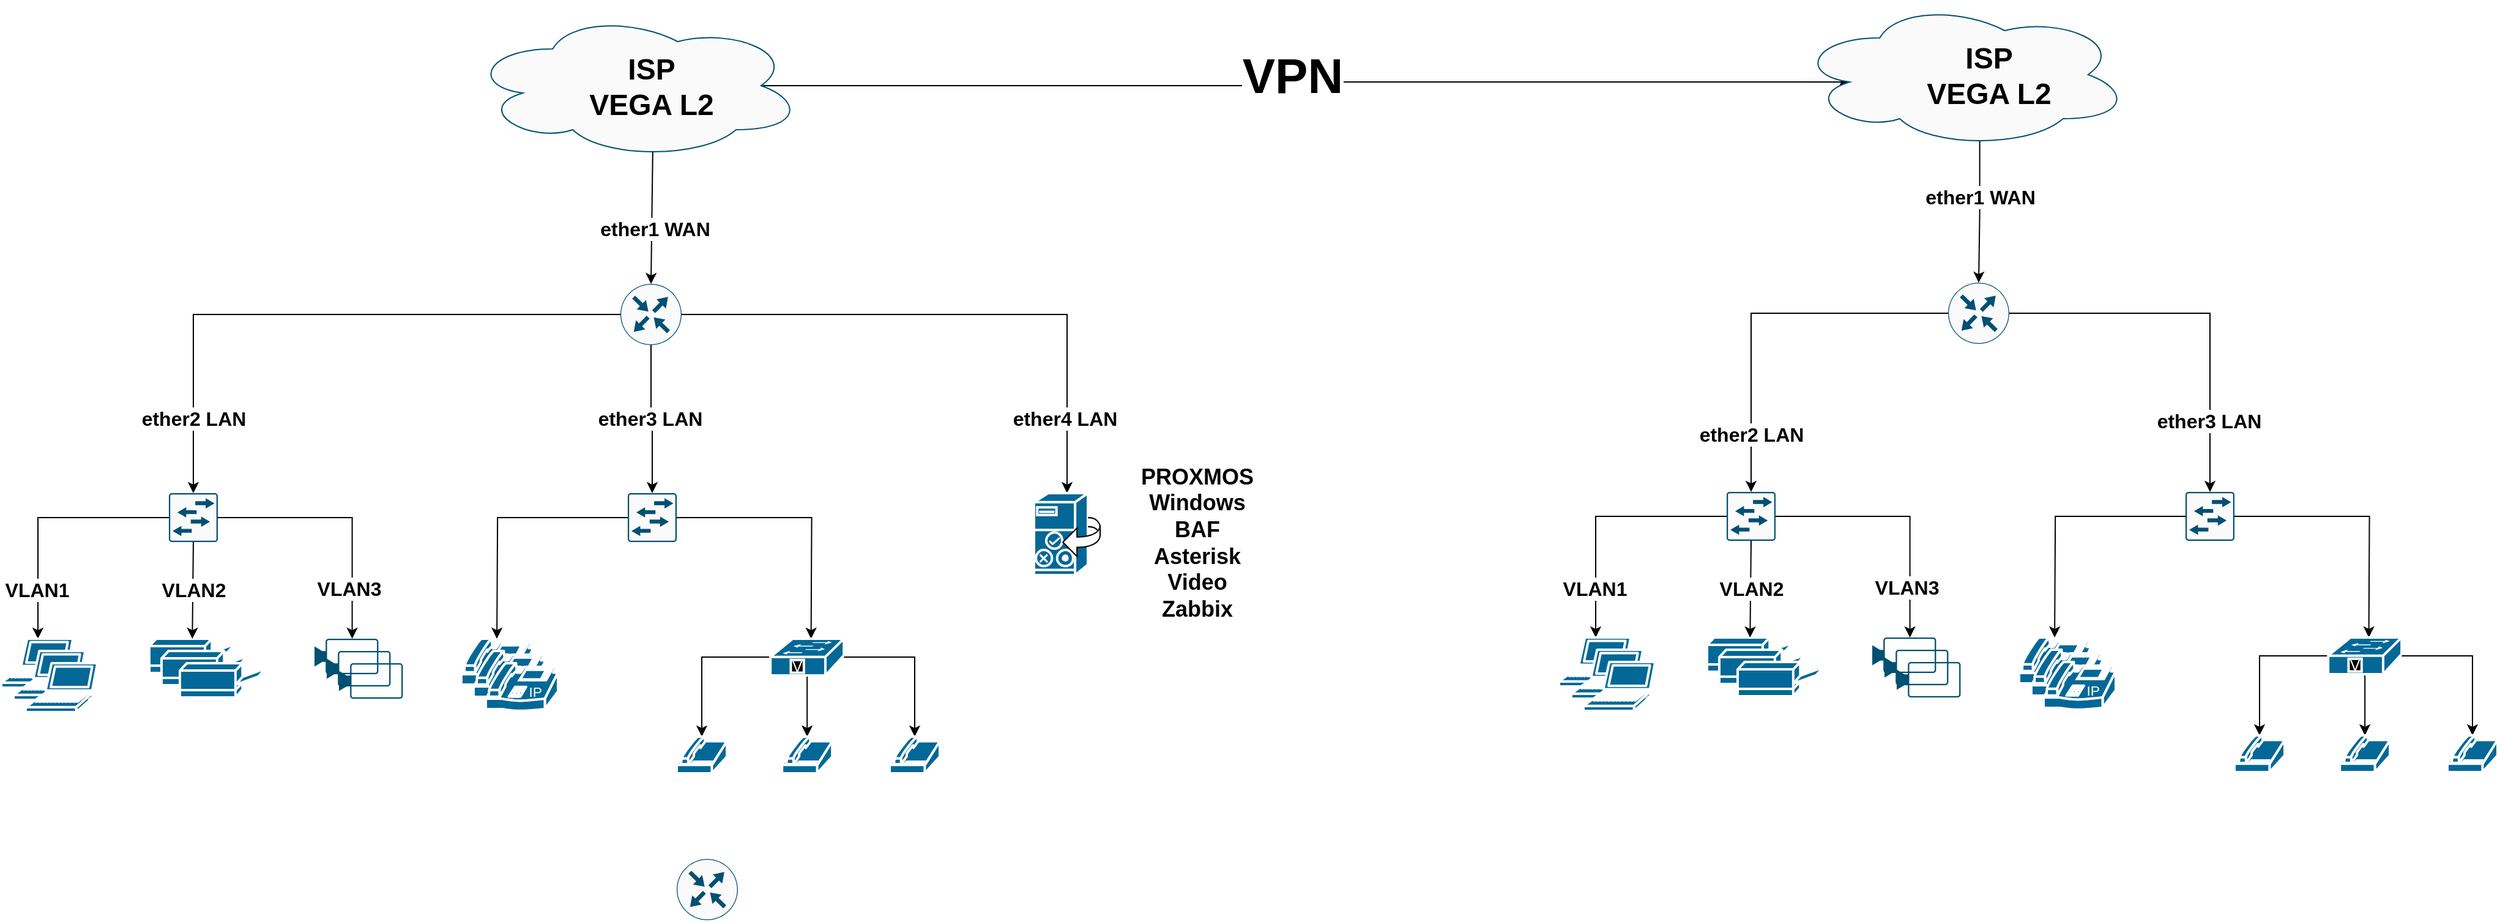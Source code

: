 <mxfile version="21.4.0" type="github">
  <diagram name="Сторінка-1" id="vxo9Mqeuw824rBDed6Ia">
    <mxGraphModel dx="2200" dy="1133" grid="1" gridSize="10" guides="1" tooltips="1" connect="1" arrows="1" fold="1" page="1" pageScale="1" pageWidth="1169" pageHeight="827" math="0" shadow="0">
      <root>
        <mxCell id="0" />
        <mxCell id="1" parent="0" />
        <mxCell id="CQcQ-5Wc7K7yggL2U02R-41" style="edgeStyle=orthogonalEdgeStyle;rounded=0;orthogonalLoop=1;jettySize=auto;html=1;exitX=0;exitY=0.5;exitDx=0;exitDy=0;exitPerimeter=0;" parent="1" source="CQcQ-5Wc7K7yggL2U02R-2" target="CQcQ-5Wc7K7yggL2U02R-11" edge="1">
          <mxGeometry relative="1" as="geometry">
            <mxPoint x="167" y="495" as="targetPoint" />
          </mxGeometry>
        </mxCell>
        <mxCell id="ToMg07O6w9Gh0h7sEnPY-10" value="VLAN1" style="edgeLabel;html=1;align=center;verticalAlign=middle;resizable=0;points=[];fontStyle=1;fontSize=16;" vertex="1" connectable="0" parent="CQcQ-5Wc7K7yggL2U02R-41">
          <mxGeometry x="0.402" y="-3" relative="1" as="geometry">
            <mxPoint x="2" y="21" as="offset" />
          </mxGeometry>
        </mxCell>
        <mxCell id="ToMg07O6w9Gh0h7sEnPY-6" style="edgeStyle=orthogonalEdgeStyle;rounded=0;orthogonalLoop=1;jettySize=auto;html=1;exitX=1;exitY=0.5;exitDx=0;exitDy=0;exitPerimeter=0;entryX=0.59;entryY=0;entryDx=0;entryDy=0;entryPerimeter=0;" edge="1" parent="1" source="CQcQ-5Wc7K7yggL2U02R-2" target="ToMg07O6w9Gh0h7sEnPY-3">
          <mxGeometry relative="1" as="geometry" />
        </mxCell>
        <mxCell id="ToMg07O6w9Gh0h7sEnPY-13" value="VLAN3" style="edgeLabel;html=1;align=center;verticalAlign=middle;resizable=0;points=[];fontStyle=1;fontSize=16;" vertex="1" connectable="0" parent="ToMg07O6w9Gh0h7sEnPY-6">
          <mxGeometry x="0.563" y="-3" relative="1" as="geometry">
            <mxPoint y="5" as="offset" />
          </mxGeometry>
        </mxCell>
        <mxCell id="CQcQ-5Wc7K7yggL2U02R-2" value="" style="sketch=0;points=[[0.015,0.015,0],[0.985,0.015,0],[0.985,0.985,0],[0.015,0.985,0],[0.25,0,0],[0.5,0,0],[0.75,0,0],[1,0.25,0],[1,0.5,0],[1,0.75,0],[0.75,1,0],[0.5,1,0],[0.25,1,0],[0,0.75,0],[0,0.5,0],[0,0.25,0]];verticalLabelPosition=bottom;html=1;verticalAlign=top;aspect=fixed;align=center;pointerEvents=1;shape=mxgraph.cisco19.rect;prIcon=l2_switch;fillColor=#FAFAFA;strokeColor=#005073;" parent="1" vertex="1">
          <mxGeometry x="248" y="405" width="40" height="40" as="geometry" />
        </mxCell>
        <mxCell id="ToMg07O6w9Gh0h7sEnPY-37" style="edgeStyle=orthogonalEdgeStyle;rounded=0;orthogonalLoop=1;jettySize=auto;html=1;exitX=0.5;exitY=1;exitDx=0;exitDy=0;exitPerimeter=0;entryX=0.5;entryY=0;entryDx=0;entryDy=0;entryPerimeter=0;" edge="1" parent="1" source="CQcQ-5Wc7K7yggL2U02R-5" target="ToMg07O6w9Gh0h7sEnPY-25">
          <mxGeometry relative="1" as="geometry" />
        </mxCell>
        <mxCell id="ToMg07O6w9Gh0h7sEnPY-38" value="ether3 LAN" style="edgeLabel;html=1;align=center;verticalAlign=middle;resizable=0;points=[];fontStyle=1;fontSize=16;" vertex="1" connectable="0" parent="ToMg07O6w9Gh0h7sEnPY-37">
          <mxGeometry x="-0.191" y="-1" relative="1" as="geometry">
            <mxPoint y="10" as="offset" />
          </mxGeometry>
        </mxCell>
        <mxCell id="CQcQ-5Wc7K7yggL2U02R-5" value="" style="sketch=0;points=[[0.5,0,0],[1,0.5,0],[0.5,1,0],[0,0.5,0],[0.145,0.145,0],[0.856,0.145,0],[0.855,0.856,0],[0.145,0.855,0]];verticalLabelPosition=bottom;html=1;verticalAlign=top;aspect=fixed;align=center;pointerEvents=1;shape=mxgraph.cisco19.rect;prIcon=router;fillColor=#FAFAFA;strokeColor=#005073;" parent="1" vertex="1">
          <mxGeometry x="617" y="234" width="50" height="50" as="geometry" />
        </mxCell>
        <mxCell id="CQcQ-5Wc7K7yggL2U02R-6" value="" style="sketch=0;points=[[0.5,0,0],[1,0.5,0],[0.5,1,0],[0,0.5,0],[0.145,0.145,0],[0.856,0.145,0],[0.855,0.856,0],[0.145,0.855,0]];verticalLabelPosition=bottom;html=1;verticalAlign=top;aspect=fixed;align=center;pointerEvents=1;shape=mxgraph.cisco19.rect;prIcon=router;fillColor=#FAFAFA;strokeColor=#005073;" parent="1" vertex="1">
          <mxGeometry x="663" y="704" width="50" height="50" as="geometry" />
        </mxCell>
        <mxCell id="CQcQ-5Wc7K7yggL2U02R-39" style="edgeStyle=orthogonalEdgeStyle;rounded=0;orthogonalLoop=1;jettySize=auto;html=1;exitX=0;exitY=0.5;exitDx=0;exitDy=0;exitPerimeter=0;entryX=0.5;entryY=0;entryDx=0;entryDy=0;entryPerimeter=0;" parent="1" source="CQcQ-5Wc7K7yggL2U02R-5" target="CQcQ-5Wc7K7yggL2U02R-2" edge="1">
          <mxGeometry relative="1" as="geometry">
            <mxPoint x="591.59" y="255" as="sourcePoint" />
          </mxGeometry>
        </mxCell>
        <mxCell id="ToMg07O6w9Gh0h7sEnPY-15" value="ether2 LAN" style="edgeLabel;html=1;align=center;verticalAlign=middle;resizable=0;points=[];fontStyle=1;fontSize=16;" vertex="1" connectable="0" parent="CQcQ-5Wc7K7yggL2U02R-39">
          <mxGeometry x="0.853" relative="1" as="geometry">
            <mxPoint y="-25" as="offset" />
          </mxGeometry>
        </mxCell>
        <mxCell id="CQcQ-5Wc7K7yggL2U02R-49" style="edgeStyle=orthogonalEdgeStyle;rounded=0;orthogonalLoop=1;jettySize=auto;html=1;exitX=1;exitY=0.5;exitDx=0;exitDy=0;exitPerimeter=0;entryX=0.5;entryY=0;entryDx=0;entryDy=0;entryPerimeter=0;" parent="1" source="CQcQ-5Wc7K7yggL2U02R-5" target="CQcQ-5Wc7K7yggL2U02R-48" edge="1">
          <mxGeometry relative="1" as="geometry">
            <mxPoint x="641.59" y="255" as="sourcePoint" />
            <Array as="points">
              <mxPoint x="982" y="259" />
            </Array>
          </mxGeometry>
        </mxCell>
        <mxCell id="ToMg07O6w9Gh0h7sEnPY-43" value="ether4 LAN" style="edgeLabel;html=1;align=center;verticalAlign=middle;resizable=0;points=[];fontStyle=1;fontSize=16;" vertex="1" connectable="0" parent="CQcQ-5Wc7K7yggL2U02R-49">
          <mxGeometry x="0.762" y="-2" relative="1" as="geometry">
            <mxPoint y="-6" as="offset" />
          </mxGeometry>
        </mxCell>
        <mxCell id="ToMg07O6w9Gh0h7sEnPY-55" style="edgeStyle=orthogonalEdgeStyle;rounded=0;orthogonalLoop=1;jettySize=auto;html=1;exitX=0.875;exitY=0.5;exitDx=0;exitDy=0;exitPerimeter=0;entryX=0.16;entryY=0.55;entryDx=0;entryDy=0;entryPerimeter=0;" edge="1" parent="1" source="CQcQ-5Wc7K7yggL2U02R-8" target="ToMg07O6w9Gh0h7sEnPY-51">
          <mxGeometry relative="1" as="geometry" />
        </mxCell>
        <mxCell id="ToMg07O6w9Gh0h7sEnPY-56" value="VPN" style="edgeLabel;html=1;align=center;verticalAlign=middle;resizable=0;points=[];fontStyle=1;fontSize=40;" vertex="1" connectable="0" parent="ToMg07O6w9Gh0h7sEnPY-55">
          <mxGeometry x="0.067" y="6" relative="1" as="geometry">
            <mxPoint x="-39" as="offset" />
          </mxGeometry>
        </mxCell>
        <mxCell id="CQcQ-5Wc7K7yggL2U02R-8" value="" style="ellipse;shape=cloud;whiteSpace=wrap;html=1;verticalAlign=top;fillColor=#FAFAFA;strokeColor=#005073;sketch=0;" parent="1" vertex="1">
          <mxGeometry x="493.59" y="12" width="272.41" height="120" as="geometry" />
        </mxCell>
        <mxCell id="CQcQ-5Wc7K7yggL2U02R-11" value="" style="shape=mxgraph.cisco.computers_and_peripherals.laptop;sketch=0;html=1;pointerEvents=1;dashed=0;fillColor=#036897;strokeColor=#ffffff;strokeWidth=2;verticalLabelPosition=bottom;verticalAlign=top;align=center;outlineConnect=0;" parent="1" vertex="1">
          <mxGeometry x="111" y="524" width="60" height="40" as="geometry" />
        </mxCell>
        <mxCell id="CQcQ-5Wc7K7yggL2U02R-23" value="ISP&lt;br&gt;VEGA L2" style="text;strokeColor=none;fillColor=none;html=1;fontSize=24;fontStyle=1;verticalAlign=middle;align=center;" parent="1" vertex="1">
          <mxGeometry x="592" y="45.5" width="100" height="55" as="geometry" />
        </mxCell>
        <mxCell id="CQcQ-5Wc7K7yggL2U02R-45" value="" style="shape=mxgraph.cisco.computers_and_peripherals.laptop;sketch=0;html=1;pointerEvents=1;dashed=0;fillColor=#036897;strokeColor=#ffffff;strokeWidth=2;verticalLabelPosition=bottom;verticalAlign=top;align=center;outlineConnect=0;" parent="1" vertex="1">
          <mxGeometry x="121" y="534" width="60" height="40" as="geometry" />
        </mxCell>
        <mxCell id="CQcQ-5Wc7K7yggL2U02R-46" value="" style="shape=mxgraph.cisco.computers_and_peripherals.laptop;sketch=0;html=1;pointerEvents=1;dashed=0;fillColor=#036897;strokeColor=#ffffff;strokeWidth=2;verticalLabelPosition=bottom;verticalAlign=top;align=center;outlineConnect=0;" parent="1" vertex="1">
          <mxGeometry x="131" y="544" width="60" height="40" as="geometry" />
        </mxCell>
        <mxCell id="CQcQ-5Wc7K7yggL2U02R-48" value="" style="shape=mxgraph.cisco.servers.cisco_unified_presence_server;sketch=0;html=1;pointerEvents=1;dashed=0;fillColor=#036897;strokeColor=#ffffff;strokeWidth=2;verticalLabelPosition=bottom;verticalAlign=top;align=center;outlineConnect=0;" parent="1" vertex="1">
          <mxGeometry x="955" y="405" width="54" height="67" as="geometry" />
        </mxCell>
        <mxCell id="CQcQ-5Wc7K7yggL2U02R-51" value="" style="shape=mxgraph.cisco.computers_and_peripherals.printer;sketch=0;html=1;pointerEvents=1;dashed=0;fillColor=#036897;strokeColor=#ffffff;strokeWidth=2;verticalLabelPosition=bottom;verticalAlign=top;align=center;outlineConnect=0;" parent="1" vertex="1">
          <mxGeometry x="232" y="524" width="70" height="28" as="geometry" />
        </mxCell>
        <mxCell id="CQcQ-5Wc7K7yggL2U02R-52" value="" style="shape=mxgraph.cisco.computers_and_peripherals.printer;sketch=0;html=1;pointerEvents=1;dashed=0;fillColor=#036897;strokeColor=#ffffff;strokeWidth=2;verticalLabelPosition=bottom;verticalAlign=top;align=center;outlineConnect=0;" parent="1" vertex="1">
          <mxGeometry x="242" y="534" width="70" height="28" as="geometry" />
        </mxCell>
        <mxCell id="CQcQ-5Wc7K7yggL2U02R-53" value="" style="shape=mxgraph.cisco.computers_and_peripherals.printer;sketch=0;html=1;pointerEvents=1;dashed=0;fillColor=#036897;strokeColor=#ffffff;strokeWidth=2;verticalLabelPosition=bottom;verticalAlign=top;align=center;outlineConnect=0;" parent="1" vertex="1">
          <mxGeometry x="257" y="544" width="70" height="28" as="geometry" />
        </mxCell>
        <mxCell id="ToMg07O6w9Gh0h7sEnPY-2" value="" style="endArrow=classic;html=1;rounded=0;entryX=0.5;entryY=0;entryDx=0;entryDy=0;entryPerimeter=0;exitX=0.55;exitY=0.95;exitDx=0;exitDy=0;exitPerimeter=0;" edge="1" parent="1" source="CQcQ-5Wc7K7yggL2U02R-8" target="CQcQ-5Wc7K7yggL2U02R-5">
          <mxGeometry width="50" height="50" relative="1" as="geometry">
            <mxPoint x="637" y="294" as="sourcePoint" />
            <mxPoint x="687" y="244" as="targetPoint" />
          </mxGeometry>
        </mxCell>
        <mxCell id="ToMg07O6w9Gh0h7sEnPY-14" value="ether1 WAN" style="edgeLabel;html=1;align=center;verticalAlign=middle;resizable=0;points=[];fontStyle=1;fontSize=16;" vertex="1" connectable="0" parent="ToMg07O6w9Gh0h7sEnPY-2">
          <mxGeometry x="0.156" y="3" relative="1" as="geometry">
            <mxPoint x="-1" as="offset" />
          </mxGeometry>
        </mxCell>
        <mxCell id="ToMg07O6w9Gh0h7sEnPY-3" value="" style="points=[[0,0.5,0],[0.19,0.02,0],[0.59,0,0],[0.985,0.02,0],[1,0.5,0],[0.985,0.98,0],[0.59,1,0],[0.19,0.98,0]];verticalLabelPosition=bottom;sketch=0;html=1;verticalAlign=top;aspect=fixed;align=center;pointerEvents=1;shape=mxgraph.cisco19.camera;fillColor=#005073;strokeColor=none;" vertex="1" parent="1">
          <mxGeometry x="367" y="524" width="52.2" height="29" as="geometry" />
        </mxCell>
        <mxCell id="ToMg07O6w9Gh0h7sEnPY-7" value="" style="points=[[0,0.5,0],[0.19,0.02,0],[0.59,0,0],[0.985,0.02,0],[1,0.5,0],[0.985,0.98,0],[0.59,1,0],[0.19,0.98,0]];verticalLabelPosition=bottom;sketch=0;html=1;verticalAlign=top;aspect=fixed;align=center;pointerEvents=1;shape=mxgraph.cisco19.camera;fillColor=#005073;strokeColor=none;" vertex="1" parent="1">
          <mxGeometry x="377" y="534" width="52.2" height="29" as="geometry" />
        </mxCell>
        <mxCell id="ToMg07O6w9Gh0h7sEnPY-8" value="" style="points=[[0,0.5,0],[0.19,0.02,0],[0.59,0,0],[0.985,0.02,0],[1,0.5,0],[0.985,0.98,0],[0.59,1,0],[0.19,0.98,0]];verticalLabelPosition=bottom;sketch=0;html=1;verticalAlign=top;aspect=fixed;align=center;pointerEvents=1;shape=mxgraph.cisco19.camera;fillColor=#005073;strokeColor=none;" vertex="1" parent="1">
          <mxGeometry x="387" y="544" width="52.2" height="29" as="geometry" />
        </mxCell>
        <mxCell id="ToMg07O6w9Gh0h7sEnPY-18" value="" style="endArrow=classic;html=1;rounded=0;exitX=0.5;exitY=1;exitDx=0;exitDy=0;exitPerimeter=0;" edge="1" parent="1" source="CQcQ-5Wc7K7yggL2U02R-2" target="CQcQ-5Wc7K7yggL2U02R-51">
          <mxGeometry width="50" height="50" relative="1" as="geometry">
            <mxPoint x="247" y="464" as="sourcePoint" />
            <mxPoint x="276" y="494" as="targetPoint" />
          </mxGeometry>
        </mxCell>
        <mxCell id="ToMg07O6w9Gh0h7sEnPY-19" value="VLAN2" style="edgeLabel;html=1;align=center;verticalAlign=middle;resizable=0;points=[];fontStyle=1;fontSize=16;" vertex="1" connectable="0" parent="ToMg07O6w9Gh0h7sEnPY-18">
          <mxGeometry x="-0.141" relative="1" as="geometry">
            <mxPoint y="5" as="offset" />
          </mxGeometry>
        </mxCell>
        <mxCell id="ToMg07O6w9Gh0h7sEnPY-20" value="PROXMOS&lt;br style=&quot;font-size: 18px;&quot;&gt;Windows&lt;br style=&quot;font-size: 18px;&quot;&gt;BAF&lt;br style=&quot;font-size: 18px;&quot;&gt;Asterisk&lt;br style=&quot;font-size: 18px;&quot;&gt;Video&lt;br style=&quot;font-size: 18px;&quot;&gt;Zabbix" style="text;html=1;align=center;verticalAlign=middle;resizable=0;points=[];autosize=1;strokeColor=none;fillColor=none;fontStyle=1;fontSize=18;" vertex="1" parent="1">
          <mxGeometry x="1028" y="376" width="120" height="140" as="geometry" />
        </mxCell>
        <mxCell id="ToMg07O6w9Gh0h7sEnPY-21" style="edgeStyle=orthogonalEdgeStyle;rounded=0;orthogonalLoop=1;jettySize=auto;html=1;exitX=0;exitY=0.5;exitDx=0;exitDy=0;exitPerimeter=0;" edge="1" parent="1" source="ToMg07O6w9Gh0h7sEnPY-25">
          <mxGeometry relative="1" as="geometry">
            <mxPoint x="516.053" y="524" as="targetPoint" />
          </mxGeometry>
        </mxCell>
        <mxCell id="ToMg07O6w9Gh0h7sEnPY-23" style="edgeStyle=orthogonalEdgeStyle;rounded=0;orthogonalLoop=1;jettySize=auto;html=1;exitX=1;exitY=0.5;exitDx=0;exitDy=0;exitPerimeter=0;entryX=0.59;entryY=0;entryDx=0;entryDy=0;entryPerimeter=0;" edge="1" parent="1" source="ToMg07O6w9Gh0h7sEnPY-25">
          <mxGeometry relative="1" as="geometry">
            <mxPoint x="772.798" y="524" as="targetPoint" />
          </mxGeometry>
        </mxCell>
        <mxCell id="ToMg07O6w9Gh0h7sEnPY-25" value="" style="sketch=0;points=[[0.015,0.015,0],[0.985,0.015,0],[0.985,0.985,0],[0.015,0.985,0],[0.25,0,0],[0.5,0,0],[0.75,0,0],[1,0.25,0],[1,0.5,0],[1,0.75,0],[0.75,1,0],[0.5,1,0],[0.25,1,0],[0,0.75,0],[0,0.5,0],[0,0.25,0]];verticalLabelPosition=bottom;html=1;verticalAlign=top;aspect=fixed;align=center;pointerEvents=1;shape=mxgraph.cisco19.rect;prIcon=l2_switch;fillColor=#FAFAFA;strokeColor=#005073;" vertex="1" parent="1">
          <mxGeometry x="623" y="405" width="40" height="40" as="geometry" />
        </mxCell>
        <mxCell id="ToMg07O6w9Gh0h7sEnPY-39" value="" style="shape=mxgraph.cisco.modems_and_phones.ip_phone;sketch=0;html=1;pointerEvents=1;dashed=0;fillColor=#036897;strokeColor=#ffffff;strokeWidth=2;verticalLabelPosition=bottom;verticalAlign=top;align=center;outlineConnect=0;" vertex="1" parent="1">
          <mxGeometry x="487" y="524" width="59" height="40" as="geometry" />
        </mxCell>
        <mxCell id="ToMg07O6w9Gh0h7sEnPY-47" style="edgeStyle=orthogonalEdgeStyle;rounded=0;orthogonalLoop=1;jettySize=auto;html=1;exitX=0;exitY=0.5;exitDx=0;exitDy=0;exitPerimeter=0;entryX=0.5;entryY=0;entryDx=0;entryDy=0;entryPerimeter=0;" edge="1" parent="1" source="ToMg07O6w9Gh0h7sEnPY-40" target="ToMg07O6w9Gh0h7sEnPY-44">
          <mxGeometry relative="1" as="geometry" />
        </mxCell>
        <mxCell id="ToMg07O6w9Gh0h7sEnPY-48" style="edgeStyle=orthogonalEdgeStyle;rounded=0;orthogonalLoop=1;jettySize=auto;html=1;exitX=0.98;exitY=0.5;exitDx=0;exitDy=0;exitPerimeter=0;" edge="1" parent="1" source="ToMg07O6w9Gh0h7sEnPY-40" target="ToMg07O6w9Gh0h7sEnPY-46">
          <mxGeometry relative="1" as="geometry" />
        </mxCell>
        <mxCell id="ToMg07O6w9Gh0h7sEnPY-49" style="edgeStyle=orthogonalEdgeStyle;rounded=0;orthogonalLoop=1;jettySize=auto;html=1;exitX=0.5;exitY=0.98;exitDx=0;exitDy=0;exitPerimeter=0;entryX=0.5;entryY=0;entryDx=0;entryDy=0;entryPerimeter=0;" edge="1" parent="1" source="ToMg07O6w9Gh0h7sEnPY-40" target="ToMg07O6w9Gh0h7sEnPY-45">
          <mxGeometry relative="1" as="geometry" />
        </mxCell>
        <mxCell id="ToMg07O6w9Gh0h7sEnPY-40" value="" style="shape=mxgraph.cisco.switches.voice_switch;sketch=0;html=1;pointerEvents=1;dashed=0;fillColor=#036897;strokeColor=#ffffff;strokeWidth=2;verticalLabelPosition=bottom;verticalAlign=top;align=center;outlineConnect=0;" vertex="1" parent="1">
          <mxGeometry x="739.59" y="524" width="60" height="30" as="geometry" />
        </mxCell>
        <mxCell id="ToMg07O6w9Gh0h7sEnPY-41" value="" style="shape=mxgraph.cisco.modems_and_phones.ip_phone;sketch=0;html=1;pointerEvents=1;dashed=0;fillColor=#036897;strokeColor=#ffffff;strokeWidth=2;verticalLabelPosition=bottom;verticalAlign=top;align=center;outlineConnect=0;" vertex="1" parent="1">
          <mxGeometry x="497" y="534" width="59" height="40" as="geometry" />
        </mxCell>
        <mxCell id="ToMg07O6w9Gh0h7sEnPY-42" value="" style="shape=mxgraph.cisco.modems_and_phones.ip_phone;sketch=0;html=1;pointerEvents=1;dashed=0;fillColor=#036897;strokeColor=#ffffff;strokeWidth=2;verticalLabelPosition=bottom;verticalAlign=top;align=center;outlineConnect=0;" vertex="1" parent="1">
          <mxGeometry x="507" y="544" width="59" height="40" as="geometry" />
        </mxCell>
        <mxCell id="ToMg07O6w9Gh0h7sEnPY-44" value="" style="shape=mxgraph.cisco.modems_and_phones.hootphone;sketch=0;html=1;pointerEvents=1;dashed=0;fillColor=#036897;strokeColor=#ffffff;strokeWidth=2;verticalLabelPosition=bottom;verticalAlign=top;align=center;outlineConnect=0;" vertex="1" parent="1">
          <mxGeometry x="663" y="604" width="41" height="30" as="geometry" />
        </mxCell>
        <mxCell id="ToMg07O6w9Gh0h7sEnPY-45" value="" style="shape=mxgraph.cisco.modems_and_phones.hootphone;sketch=0;html=1;pointerEvents=1;dashed=0;fillColor=#036897;strokeColor=#ffffff;strokeWidth=2;verticalLabelPosition=bottom;verticalAlign=top;align=center;outlineConnect=0;" vertex="1" parent="1">
          <mxGeometry x="749.09" y="604" width="41" height="30" as="geometry" />
        </mxCell>
        <mxCell id="ToMg07O6w9Gh0h7sEnPY-46" value="" style="shape=mxgraph.cisco.modems_and_phones.hootphone;sketch=0;html=1;pointerEvents=1;dashed=0;fillColor=#036897;strokeColor=#ffffff;strokeWidth=2;verticalLabelPosition=bottom;verticalAlign=top;align=center;outlineConnect=0;" vertex="1" parent="1">
          <mxGeometry x="837" y="604" width="41" height="30" as="geometry" />
        </mxCell>
        <mxCell id="ToMg07O6w9Gh0h7sEnPY-95" style="edgeStyle=orthogonalEdgeStyle;rounded=0;orthogonalLoop=1;jettySize=auto;html=1;exitX=0.55;exitY=0.95;exitDx=0;exitDy=0;exitPerimeter=0;entryX=0.5;entryY=0;entryDx=0;entryDy=0;entryPerimeter=0;" edge="1" parent="1" source="ToMg07O6w9Gh0h7sEnPY-51" target="ToMg07O6w9Gh0h7sEnPY-65">
          <mxGeometry relative="1" as="geometry" />
        </mxCell>
        <mxCell id="ToMg07O6w9Gh0h7sEnPY-96" value="ether1 WAN" style="edgeLabel;html=1;align=center;verticalAlign=middle;resizable=0;points=[];fontStyle=1;fontSize=16;" vertex="1" connectable="0" parent="ToMg07O6w9Gh0h7sEnPY-95">
          <mxGeometry x="-0.209" y="-4" relative="1" as="geometry">
            <mxPoint x="4" as="offset" />
          </mxGeometry>
        </mxCell>
        <mxCell id="ToMg07O6w9Gh0h7sEnPY-51" value="" style="ellipse;shape=cloud;whiteSpace=wrap;html=1;verticalAlign=top;fillColor=#FAFAFA;strokeColor=#005073;sketch=0;" vertex="1" parent="1">
          <mxGeometry x="1578" y="3" width="272.41" height="120" as="geometry" />
        </mxCell>
        <mxCell id="ToMg07O6w9Gh0h7sEnPY-57" value="ISP&lt;br&gt;VEGA L2" style="text;strokeColor=none;fillColor=none;html=1;fontSize=24;fontStyle=1;verticalAlign=middle;align=center;" vertex="1" parent="1">
          <mxGeometry x="1685.21" y="36.5" width="100" height="55" as="geometry" />
        </mxCell>
        <mxCell id="ToMg07O6w9Gh0h7sEnPY-58" style="edgeStyle=orthogonalEdgeStyle;rounded=0;orthogonalLoop=1;jettySize=auto;html=1;exitX=0;exitY=0.5;exitDx=0;exitDy=0;exitPerimeter=0;" edge="1" parent="1" source="ToMg07O6w9Gh0h7sEnPY-62" target="ToMg07O6w9Gh0h7sEnPY-68">
          <mxGeometry relative="1" as="geometry">
            <mxPoint x="1440" y="494" as="targetPoint" />
          </mxGeometry>
        </mxCell>
        <mxCell id="ToMg07O6w9Gh0h7sEnPY-59" value="VLAN1" style="edgeLabel;html=1;align=center;verticalAlign=middle;resizable=0;points=[];fontStyle=1;fontSize=16;" vertex="1" connectable="0" parent="ToMg07O6w9Gh0h7sEnPY-58">
          <mxGeometry x="0.402" y="-3" relative="1" as="geometry">
            <mxPoint x="2" y="21" as="offset" />
          </mxGeometry>
        </mxCell>
        <mxCell id="ToMg07O6w9Gh0h7sEnPY-60" style="edgeStyle=orthogonalEdgeStyle;rounded=0;orthogonalLoop=1;jettySize=auto;html=1;exitX=1;exitY=0.5;exitDx=0;exitDy=0;exitPerimeter=0;entryX=0.59;entryY=0;entryDx=0;entryDy=0;entryPerimeter=0;" edge="1" parent="1" source="ToMg07O6w9Gh0h7sEnPY-62" target="ToMg07O6w9Gh0h7sEnPY-74">
          <mxGeometry relative="1" as="geometry" />
        </mxCell>
        <mxCell id="ToMg07O6w9Gh0h7sEnPY-61" value="VLAN3" style="edgeLabel;html=1;align=center;verticalAlign=middle;resizable=0;points=[];fontStyle=1;fontSize=16;" vertex="1" connectable="0" parent="ToMg07O6w9Gh0h7sEnPY-60">
          <mxGeometry x="0.563" y="-3" relative="1" as="geometry">
            <mxPoint y="5" as="offset" />
          </mxGeometry>
        </mxCell>
        <mxCell id="ToMg07O6w9Gh0h7sEnPY-62" value="" style="sketch=0;points=[[0.015,0.015,0],[0.985,0.015,0],[0.985,0.985,0],[0.015,0.985,0],[0.25,0,0],[0.5,0,0],[0.75,0,0],[1,0.25,0],[1,0.5,0],[1,0.75,0],[0.75,1,0],[0.5,1,0],[0.25,1,0],[0,0.75,0],[0,0.5,0],[0,0.25,0]];verticalLabelPosition=bottom;html=1;verticalAlign=top;aspect=fixed;align=center;pointerEvents=1;shape=mxgraph.cisco19.rect;prIcon=l2_switch;fillColor=#FAFAFA;strokeColor=#005073;" vertex="1" parent="1">
          <mxGeometry x="1521" y="404" width="40" height="40" as="geometry" />
        </mxCell>
        <mxCell id="ToMg07O6w9Gh0h7sEnPY-92" style="edgeStyle=orthogonalEdgeStyle;rounded=0;orthogonalLoop=1;jettySize=auto;html=1;exitX=1;exitY=0.5;exitDx=0;exitDy=0;exitPerimeter=0;entryX=0.5;entryY=0;entryDx=0;entryDy=0;entryPerimeter=0;" edge="1" parent="1" source="ToMg07O6w9Gh0h7sEnPY-65" target="ToMg07O6w9Gh0h7sEnPY-81">
          <mxGeometry relative="1" as="geometry" />
        </mxCell>
        <mxCell id="ToMg07O6w9Gh0h7sEnPY-97" value="ether3 LAN" style="edgeLabel;html=1;align=center;verticalAlign=middle;resizable=0;points=[];fontStyle=1;fontSize=16;" vertex="1" connectable="0" parent="ToMg07O6w9Gh0h7sEnPY-92">
          <mxGeometry x="0.623" y="-1" relative="1" as="geometry">
            <mxPoint as="offset" />
          </mxGeometry>
        </mxCell>
        <mxCell id="ToMg07O6w9Gh0h7sEnPY-65" value="" style="sketch=0;points=[[0.5,0,0],[1,0.5,0],[0.5,1,0],[0,0.5,0],[0.145,0.145,0],[0.856,0.145,0],[0.855,0.856,0],[0.145,0.855,0]];verticalLabelPosition=bottom;html=1;verticalAlign=top;aspect=fixed;align=center;pointerEvents=1;shape=mxgraph.cisco19.rect;prIcon=router;fillColor=#FAFAFA;strokeColor=#005073;" vertex="1" parent="1">
          <mxGeometry x="1702" y="233" width="50" height="50" as="geometry" />
        </mxCell>
        <mxCell id="ToMg07O6w9Gh0h7sEnPY-66" style="edgeStyle=orthogonalEdgeStyle;rounded=0;orthogonalLoop=1;jettySize=auto;html=1;exitX=0;exitY=0.5;exitDx=0;exitDy=0;exitPerimeter=0;entryX=0.5;entryY=0;entryDx=0;entryDy=0;entryPerimeter=0;" edge="1" parent="1" source="ToMg07O6w9Gh0h7sEnPY-65" target="ToMg07O6w9Gh0h7sEnPY-62">
          <mxGeometry relative="1" as="geometry">
            <mxPoint x="1864.59" y="254" as="sourcePoint" />
          </mxGeometry>
        </mxCell>
        <mxCell id="ToMg07O6w9Gh0h7sEnPY-67" value="ether2 LAN" style="edgeLabel;html=1;align=center;verticalAlign=middle;resizable=0;points=[];fontStyle=1;fontSize=16;" vertex="1" connectable="0" parent="ToMg07O6w9Gh0h7sEnPY-66">
          <mxGeometry x="0.853" relative="1" as="geometry">
            <mxPoint y="-25" as="offset" />
          </mxGeometry>
        </mxCell>
        <mxCell id="ToMg07O6w9Gh0h7sEnPY-68" value="" style="shape=mxgraph.cisco.computers_and_peripherals.laptop;sketch=0;html=1;pointerEvents=1;dashed=0;fillColor=#036897;strokeColor=#ffffff;strokeWidth=2;verticalLabelPosition=bottom;verticalAlign=top;align=center;outlineConnect=0;" vertex="1" parent="1">
          <mxGeometry x="1384" y="523" width="60" height="40" as="geometry" />
        </mxCell>
        <mxCell id="ToMg07O6w9Gh0h7sEnPY-69" value="" style="shape=mxgraph.cisco.computers_and_peripherals.laptop;sketch=0;html=1;pointerEvents=1;dashed=0;fillColor=#036897;strokeColor=#ffffff;strokeWidth=2;verticalLabelPosition=bottom;verticalAlign=top;align=center;outlineConnect=0;" vertex="1" parent="1">
          <mxGeometry x="1394" y="533" width="60" height="40" as="geometry" />
        </mxCell>
        <mxCell id="ToMg07O6w9Gh0h7sEnPY-70" value="" style="shape=mxgraph.cisco.computers_and_peripherals.laptop;sketch=0;html=1;pointerEvents=1;dashed=0;fillColor=#036897;strokeColor=#ffffff;strokeWidth=2;verticalLabelPosition=bottom;verticalAlign=top;align=center;outlineConnect=0;" vertex="1" parent="1">
          <mxGeometry x="1404" y="543" width="60" height="40" as="geometry" />
        </mxCell>
        <mxCell id="ToMg07O6w9Gh0h7sEnPY-71" value="" style="shape=mxgraph.cisco.computers_and_peripherals.printer;sketch=0;html=1;pointerEvents=1;dashed=0;fillColor=#036897;strokeColor=#ffffff;strokeWidth=2;verticalLabelPosition=bottom;verticalAlign=top;align=center;outlineConnect=0;" vertex="1" parent="1">
          <mxGeometry x="1505" y="523" width="70" height="28" as="geometry" />
        </mxCell>
        <mxCell id="ToMg07O6w9Gh0h7sEnPY-72" value="" style="shape=mxgraph.cisco.computers_and_peripherals.printer;sketch=0;html=1;pointerEvents=1;dashed=0;fillColor=#036897;strokeColor=#ffffff;strokeWidth=2;verticalLabelPosition=bottom;verticalAlign=top;align=center;outlineConnect=0;" vertex="1" parent="1">
          <mxGeometry x="1515" y="533" width="70" height="28" as="geometry" />
        </mxCell>
        <mxCell id="ToMg07O6w9Gh0h7sEnPY-73" value="" style="shape=mxgraph.cisco.computers_and_peripherals.printer;sketch=0;html=1;pointerEvents=1;dashed=0;fillColor=#036897;strokeColor=#ffffff;strokeWidth=2;verticalLabelPosition=bottom;verticalAlign=top;align=center;outlineConnect=0;" vertex="1" parent="1">
          <mxGeometry x="1530" y="543" width="70" height="28" as="geometry" />
        </mxCell>
        <mxCell id="ToMg07O6w9Gh0h7sEnPY-74" value="" style="points=[[0,0.5,0],[0.19,0.02,0],[0.59,0,0],[0.985,0.02,0],[1,0.5,0],[0.985,0.98,0],[0.59,1,0],[0.19,0.98,0]];verticalLabelPosition=bottom;sketch=0;html=1;verticalAlign=top;aspect=fixed;align=center;pointerEvents=1;shape=mxgraph.cisco19.camera;fillColor=#005073;strokeColor=none;" vertex="1" parent="1">
          <mxGeometry x="1640" y="523" width="52.2" height="29" as="geometry" />
        </mxCell>
        <mxCell id="ToMg07O6w9Gh0h7sEnPY-75" value="" style="points=[[0,0.5,0],[0.19,0.02,0],[0.59,0,0],[0.985,0.02,0],[1,0.5,0],[0.985,0.98,0],[0.59,1,0],[0.19,0.98,0]];verticalLabelPosition=bottom;sketch=0;html=1;verticalAlign=top;aspect=fixed;align=center;pointerEvents=1;shape=mxgraph.cisco19.camera;fillColor=#005073;strokeColor=none;" vertex="1" parent="1">
          <mxGeometry x="1650" y="533" width="52.2" height="29" as="geometry" />
        </mxCell>
        <mxCell id="ToMg07O6w9Gh0h7sEnPY-76" value="" style="points=[[0,0.5,0],[0.19,0.02,0],[0.59,0,0],[0.985,0.02,0],[1,0.5,0],[0.985,0.98,0],[0.59,1,0],[0.19,0.98,0]];verticalLabelPosition=bottom;sketch=0;html=1;verticalAlign=top;aspect=fixed;align=center;pointerEvents=1;shape=mxgraph.cisco19.camera;fillColor=#005073;strokeColor=none;" vertex="1" parent="1">
          <mxGeometry x="1660" y="543" width="52.2" height="29" as="geometry" />
        </mxCell>
        <mxCell id="ToMg07O6w9Gh0h7sEnPY-77" value="" style="endArrow=classic;html=1;rounded=0;exitX=0.5;exitY=1;exitDx=0;exitDy=0;exitPerimeter=0;" edge="1" parent="1" source="ToMg07O6w9Gh0h7sEnPY-62" target="ToMg07O6w9Gh0h7sEnPY-71">
          <mxGeometry width="50" height="50" relative="1" as="geometry">
            <mxPoint x="1520" y="463" as="sourcePoint" />
            <mxPoint x="1549" y="493" as="targetPoint" />
          </mxGeometry>
        </mxCell>
        <mxCell id="ToMg07O6w9Gh0h7sEnPY-78" value="VLAN2" style="edgeLabel;html=1;align=center;verticalAlign=middle;resizable=0;points=[];fontStyle=1;fontSize=16;" vertex="1" connectable="0" parent="ToMg07O6w9Gh0h7sEnPY-77">
          <mxGeometry x="-0.141" relative="1" as="geometry">
            <mxPoint y="5" as="offset" />
          </mxGeometry>
        </mxCell>
        <mxCell id="ToMg07O6w9Gh0h7sEnPY-79" style="edgeStyle=orthogonalEdgeStyle;rounded=0;orthogonalLoop=1;jettySize=auto;html=1;exitX=0;exitY=0.5;exitDx=0;exitDy=0;exitPerimeter=0;" edge="1" parent="1" source="ToMg07O6w9Gh0h7sEnPY-81">
          <mxGeometry relative="1" as="geometry">
            <mxPoint x="1789.053" y="523" as="targetPoint" />
          </mxGeometry>
        </mxCell>
        <mxCell id="ToMg07O6w9Gh0h7sEnPY-80" style="edgeStyle=orthogonalEdgeStyle;rounded=0;orthogonalLoop=1;jettySize=auto;html=1;exitX=1;exitY=0.5;exitDx=0;exitDy=0;exitPerimeter=0;entryX=0.59;entryY=0;entryDx=0;entryDy=0;entryPerimeter=0;" edge="1" parent="1" source="ToMg07O6w9Gh0h7sEnPY-81">
          <mxGeometry relative="1" as="geometry">
            <mxPoint x="2045.798" y="523" as="targetPoint" />
          </mxGeometry>
        </mxCell>
        <mxCell id="ToMg07O6w9Gh0h7sEnPY-81" value="" style="sketch=0;points=[[0.015,0.015,0],[0.985,0.015,0],[0.985,0.985,0],[0.015,0.985,0],[0.25,0,0],[0.5,0,0],[0.75,0,0],[1,0.25,0],[1,0.5,0],[1,0.75,0],[0.75,1,0],[0.5,1,0],[0.25,1,0],[0,0.75,0],[0,0.5,0],[0,0.25,0]];verticalLabelPosition=bottom;html=1;verticalAlign=top;aspect=fixed;align=center;pointerEvents=1;shape=mxgraph.cisco19.rect;prIcon=l2_switch;fillColor=#FAFAFA;strokeColor=#005073;" vertex="1" parent="1">
          <mxGeometry x="1896" y="404" width="40" height="40" as="geometry" />
        </mxCell>
        <mxCell id="ToMg07O6w9Gh0h7sEnPY-82" value="" style="shape=mxgraph.cisco.modems_and_phones.ip_phone;sketch=0;html=1;pointerEvents=1;dashed=0;fillColor=#036897;strokeColor=#ffffff;strokeWidth=2;verticalLabelPosition=bottom;verticalAlign=top;align=center;outlineConnect=0;" vertex="1" parent="1">
          <mxGeometry x="1760" y="523" width="59" height="40" as="geometry" />
        </mxCell>
        <mxCell id="ToMg07O6w9Gh0h7sEnPY-83" style="edgeStyle=orthogonalEdgeStyle;rounded=0;orthogonalLoop=1;jettySize=auto;html=1;exitX=0;exitY=0.5;exitDx=0;exitDy=0;exitPerimeter=0;entryX=0.5;entryY=0;entryDx=0;entryDy=0;entryPerimeter=0;" edge="1" parent="1" source="ToMg07O6w9Gh0h7sEnPY-86" target="ToMg07O6w9Gh0h7sEnPY-89">
          <mxGeometry relative="1" as="geometry" />
        </mxCell>
        <mxCell id="ToMg07O6w9Gh0h7sEnPY-84" style="edgeStyle=orthogonalEdgeStyle;rounded=0;orthogonalLoop=1;jettySize=auto;html=1;exitX=0.98;exitY=0.5;exitDx=0;exitDy=0;exitPerimeter=0;" edge="1" parent="1" source="ToMg07O6w9Gh0h7sEnPY-86" target="ToMg07O6w9Gh0h7sEnPY-91">
          <mxGeometry relative="1" as="geometry" />
        </mxCell>
        <mxCell id="ToMg07O6w9Gh0h7sEnPY-85" style="edgeStyle=orthogonalEdgeStyle;rounded=0;orthogonalLoop=1;jettySize=auto;html=1;exitX=0.5;exitY=0.98;exitDx=0;exitDy=0;exitPerimeter=0;entryX=0.5;entryY=0;entryDx=0;entryDy=0;entryPerimeter=0;" edge="1" parent="1" source="ToMg07O6w9Gh0h7sEnPY-86" target="ToMg07O6w9Gh0h7sEnPY-90">
          <mxGeometry relative="1" as="geometry" />
        </mxCell>
        <mxCell id="ToMg07O6w9Gh0h7sEnPY-86" value="" style="shape=mxgraph.cisco.switches.voice_switch;sketch=0;html=1;pointerEvents=1;dashed=0;fillColor=#036897;strokeColor=#ffffff;strokeWidth=2;verticalLabelPosition=bottom;verticalAlign=top;align=center;outlineConnect=0;" vertex="1" parent="1">
          <mxGeometry x="2012.59" y="523" width="60" height="30" as="geometry" />
        </mxCell>
        <mxCell id="ToMg07O6w9Gh0h7sEnPY-87" value="" style="shape=mxgraph.cisco.modems_and_phones.ip_phone;sketch=0;html=1;pointerEvents=1;dashed=0;fillColor=#036897;strokeColor=#ffffff;strokeWidth=2;verticalLabelPosition=bottom;verticalAlign=top;align=center;outlineConnect=0;" vertex="1" parent="1">
          <mxGeometry x="1770" y="533" width="59" height="40" as="geometry" />
        </mxCell>
        <mxCell id="ToMg07O6w9Gh0h7sEnPY-88" value="" style="shape=mxgraph.cisco.modems_and_phones.ip_phone;sketch=0;html=1;pointerEvents=1;dashed=0;fillColor=#036897;strokeColor=#ffffff;strokeWidth=2;verticalLabelPosition=bottom;verticalAlign=top;align=center;outlineConnect=0;" vertex="1" parent="1">
          <mxGeometry x="1780" y="543" width="59" height="40" as="geometry" />
        </mxCell>
        <mxCell id="ToMg07O6w9Gh0h7sEnPY-89" value="" style="shape=mxgraph.cisco.modems_and_phones.hootphone;sketch=0;html=1;pointerEvents=1;dashed=0;fillColor=#036897;strokeColor=#ffffff;strokeWidth=2;verticalLabelPosition=bottom;verticalAlign=top;align=center;outlineConnect=0;" vertex="1" parent="1">
          <mxGeometry x="1936" y="603" width="41" height="30" as="geometry" />
        </mxCell>
        <mxCell id="ToMg07O6w9Gh0h7sEnPY-90" value="" style="shape=mxgraph.cisco.modems_and_phones.hootphone;sketch=0;html=1;pointerEvents=1;dashed=0;fillColor=#036897;strokeColor=#ffffff;strokeWidth=2;verticalLabelPosition=bottom;verticalAlign=top;align=center;outlineConnect=0;" vertex="1" parent="1">
          <mxGeometry x="2022.09" y="603" width="41" height="30" as="geometry" />
        </mxCell>
        <mxCell id="ToMg07O6w9Gh0h7sEnPY-91" value="" style="shape=mxgraph.cisco.modems_and_phones.hootphone;sketch=0;html=1;pointerEvents=1;dashed=0;fillColor=#036897;strokeColor=#ffffff;strokeWidth=2;verticalLabelPosition=bottom;verticalAlign=top;align=center;outlineConnect=0;" vertex="1" parent="1">
          <mxGeometry x="2110" y="603" width="41" height="30" as="geometry" />
        </mxCell>
      </root>
    </mxGraphModel>
  </diagram>
</mxfile>

